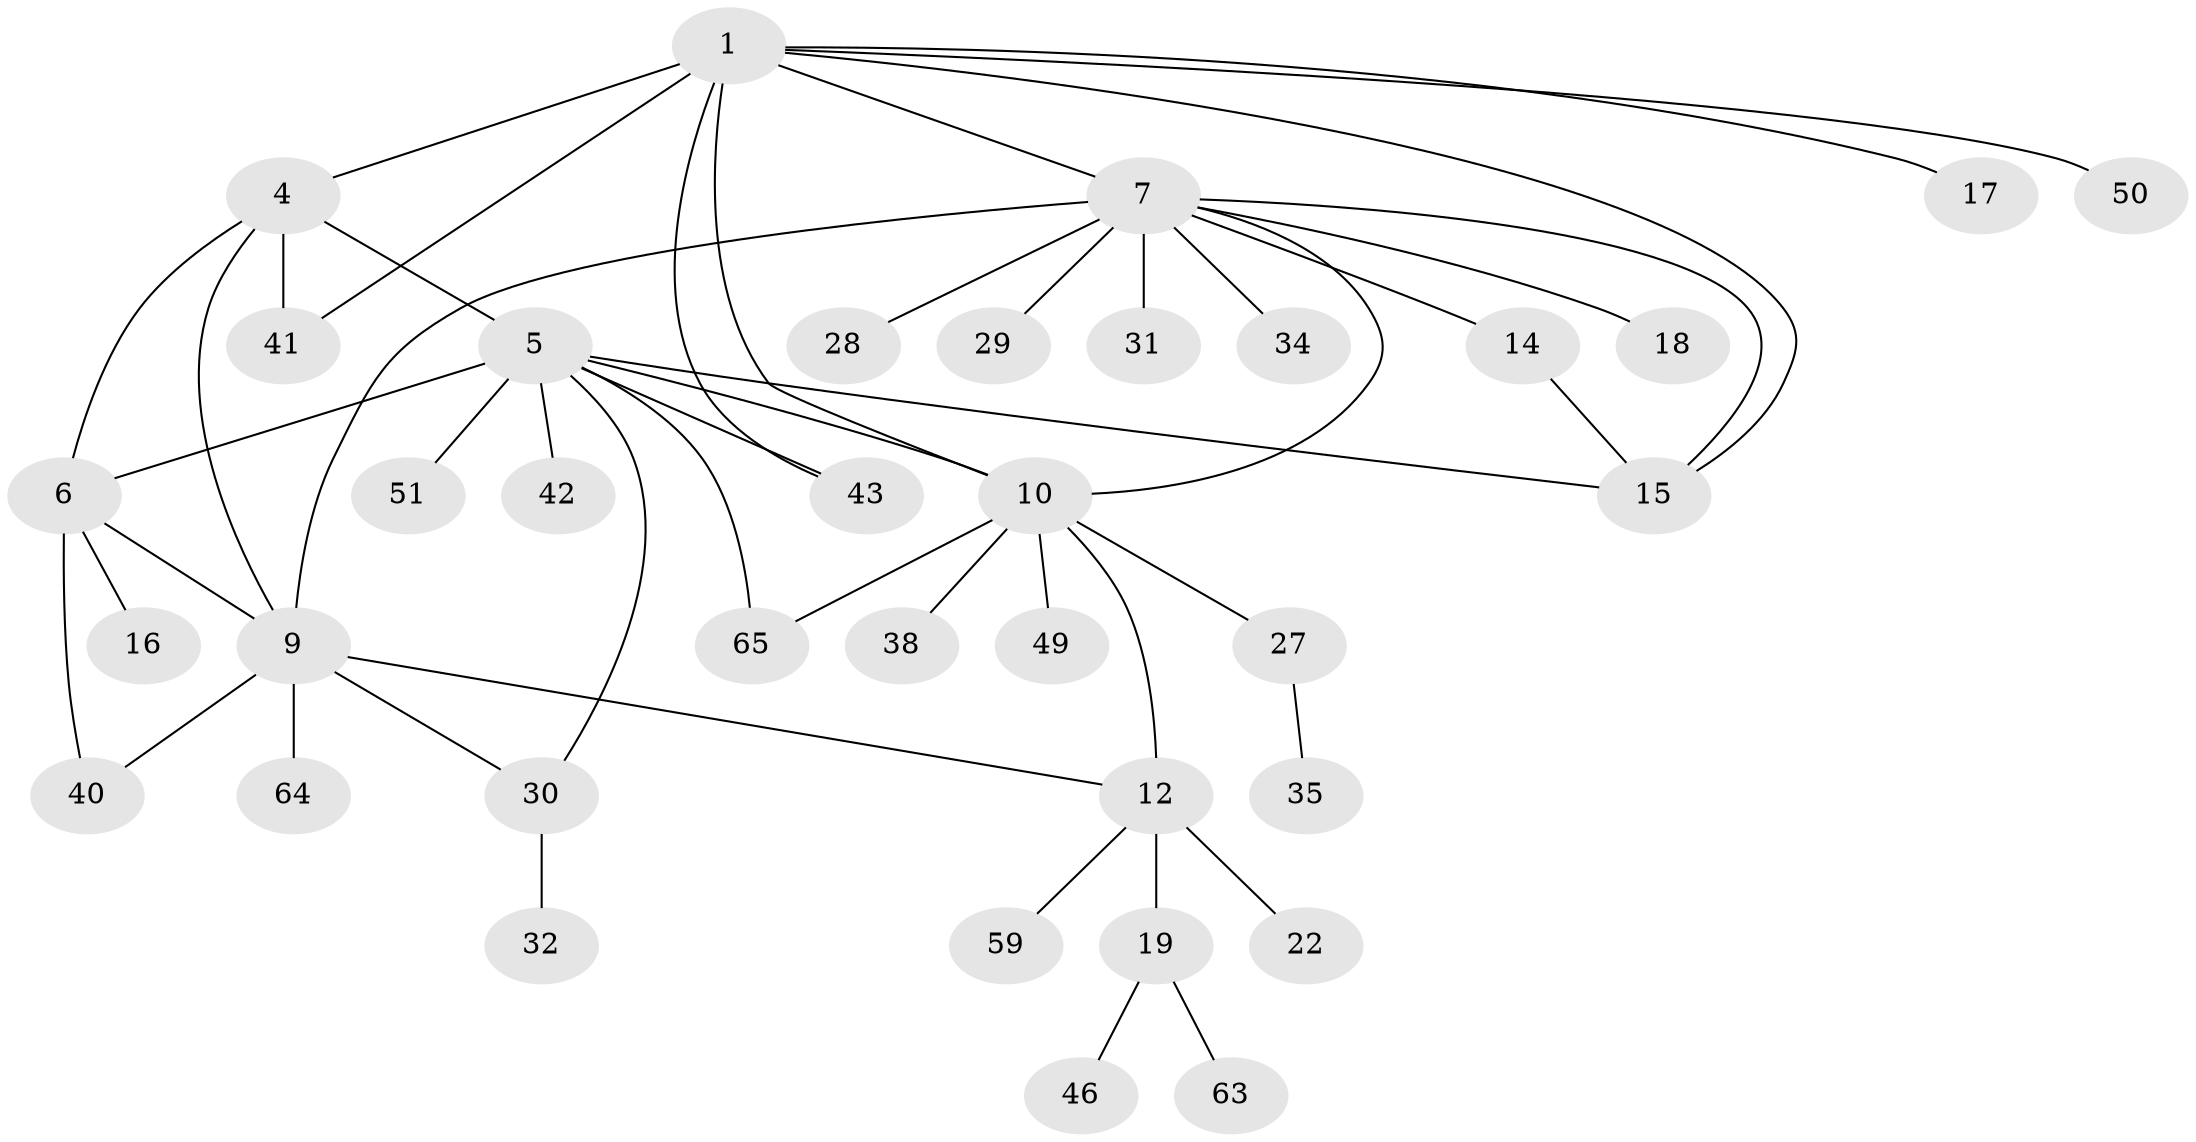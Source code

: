 // original degree distribution, {5: 0.06944444444444445, 9: 0.027777777777777776, 6: 0.041666666666666664, 10: 0.027777777777777776, 8: 0.013888888888888888, 13: 0.013888888888888888, 2: 0.2361111111111111, 4: 0.013888888888888888, 1: 0.5277777777777778, 3: 0.027777777777777776}
// Generated by graph-tools (version 1.1) at 2025/15/03/09/25 04:15:59]
// undirected, 36 vertices, 49 edges
graph export_dot {
graph [start="1"]
  node [color=gray90,style=filled];
  1 [super="+3+2+36"];
  4 [super="+25"];
  5;
  6 [super="+37"];
  7 [super="+21+8"];
  9;
  10 [super="+11+44+55+57+45+52+53"];
  12 [super="+39"];
  14;
  15;
  16;
  17;
  18;
  19;
  22;
  27 [super="+33"];
  28;
  29;
  30 [super="+61+56+71"];
  31;
  32;
  34;
  35;
  38;
  40;
  41;
  42;
  43;
  46;
  49 [super="+69"];
  50;
  51 [super="+60"];
  59;
  63;
  64;
  65;
  1 -- 17;
  1 -- 7 [weight=2];
  1 -- 41;
  1 -- 43;
  1 -- 50;
  1 -- 4;
  1 -- 15;
  1 -- 10 [weight=3];
  4 -- 5;
  4 -- 6;
  4 -- 41;
  4 -- 9;
  5 -- 6;
  5 -- 10;
  5 -- 15;
  5 -- 30;
  5 -- 42;
  5 -- 43;
  5 -- 51;
  5 -- 65;
  6 -- 9;
  6 -- 16;
  6 -- 40;
  7 -- 9 [weight=2];
  7 -- 18;
  7 -- 34;
  7 -- 10 [weight=2];
  7 -- 14;
  7 -- 15;
  7 -- 28;
  7 -- 29;
  7 -- 31;
  9 -- 40;
  9 -- 64;
  9 -- 30;
  9 -- 12;
  10 -- 12 [weight=2];
  10 -- 27;
  10 -- 38;
  10 -- 65;
  10 -- 49;
  12 -- 19;
  12 -- 22;
  12 -- 59;
  14 -- 15;
  19 -- 46;
  19 -- 63;
  27 -- 35;
  30 -- 32;
}
